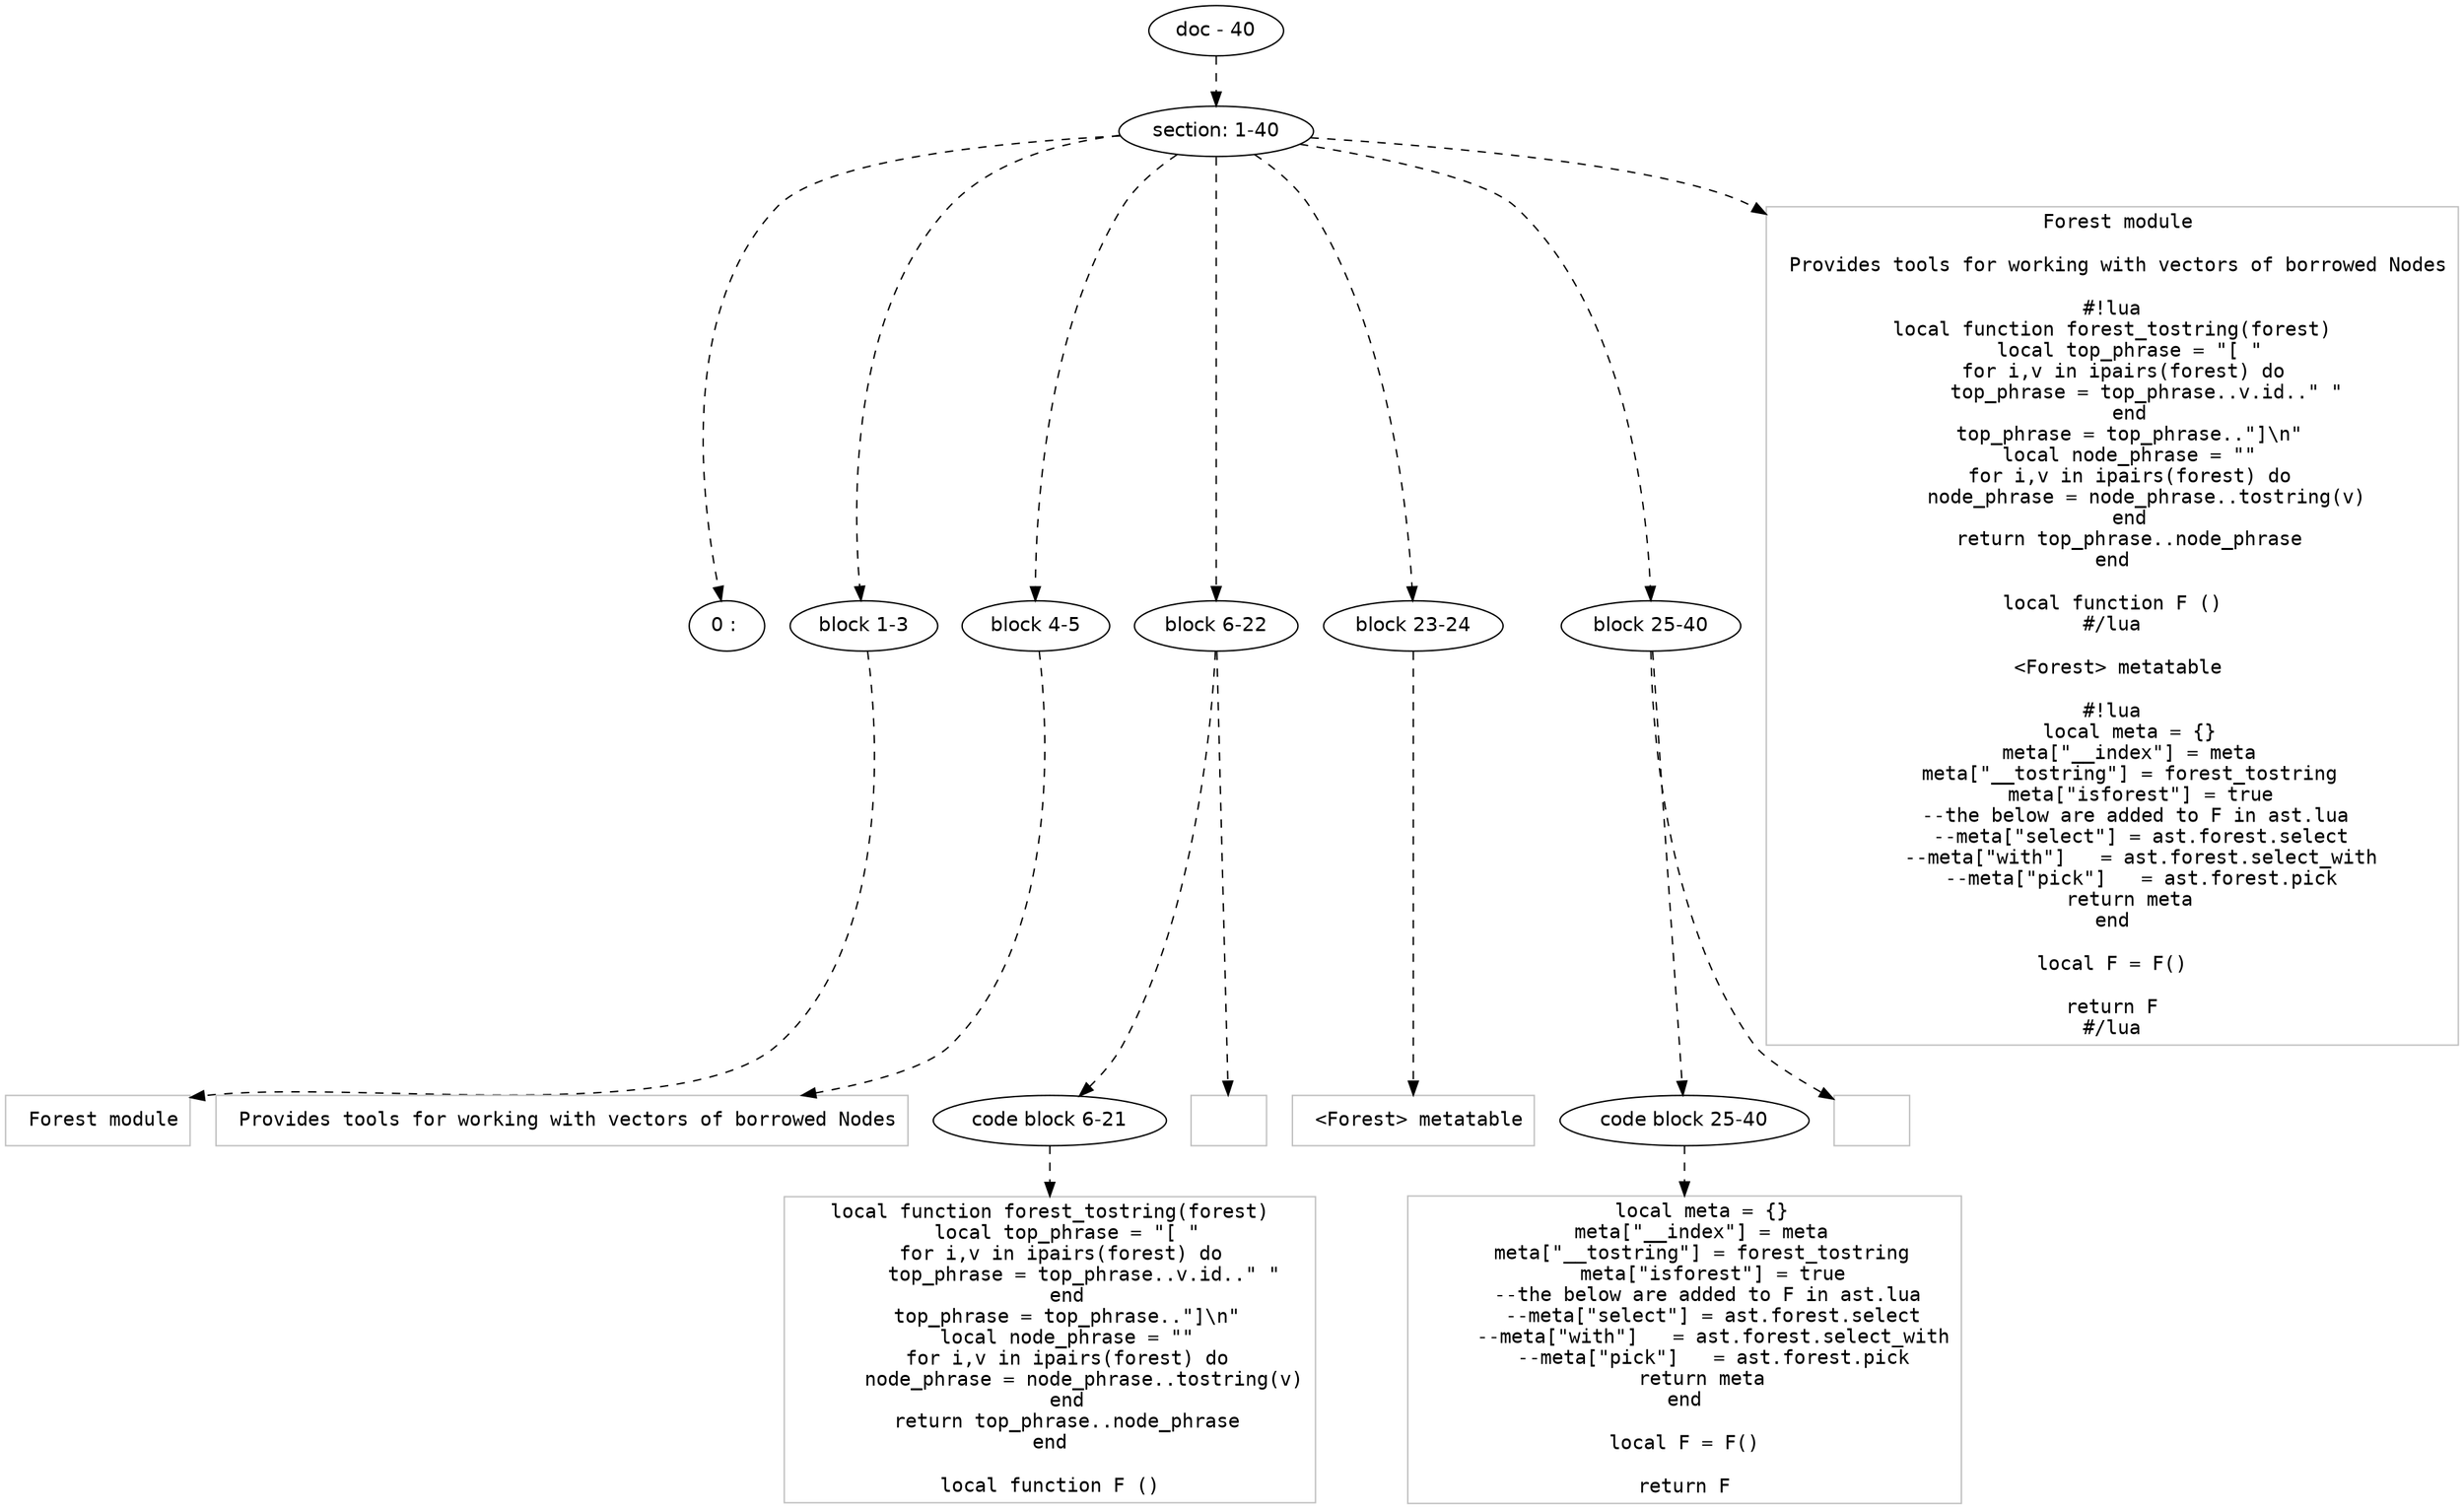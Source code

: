 digraph hierarchy {

node [fontname=Helvetica]
edge [style=dashed]

doc_0 [label="doc - 40"]


doc_0 -> { section_1}
{rank=same; section_1}

section_1 [label="section: 1-40"]


section_1 -> { header_2 block_3 block_4 block_5 block_6 block_7}
{rank=same; header_2 block_3 block_4 block_5 block_6 block_7}

header_2 [label="0 : "]

block_3 [label="block 1-3"]

block_4 [label="block 4-5"]

block_5 [label="block 6-22"]

block_6 [label="block 23-24"]

block_7 [label="block 25-40"]


block_3 -> leaf_8
leaf_8  [color=Gray,shape=rectangle,fontname=Inconsolata,label=" Forest module
"]
block_4 -> leaf_9
leaf_9  [color=Gray,shape=rectangle,fontname=Inconsolata,label=" Provides tools for working with vectors of borrowed Nodes
"]
block_5 -> { codeblock_10}
{rank=same; codeblock_10}

codeblock_10 [label="code block 6-21"]


codeblock_10 -> leaf_11
leaf_11  [color=Gray,shape=rectangle,fontname=Inconsolata,label="local function forest_tostring(forest)
   local top_phrase = \"[ \"
   for i,v in ipairs(forest) do 
      top_phrase = top_phrase..v.id..\" \"
   end
   top_phrase = top_phrase..\"]\\n\"
   local node_phrase = \"\"
   for i,v in ipairs(forest) do
      node_phrase = node_phrase..tostring(v)
   end
   return top_phrase..node_phrase
end

local function F ()"]
block_5 -> leaf_12
leaf_12  [color=Gray,shape=rectangle,fontname=Inconsolata,label=""]
block_6 -> leaf_13
leaf_13  [color=Gray,shape=rectangle,fontname=Inconsolata,label=" <Forest> metatable
"]
block_7 -> { codeblock_14}
{rank=same; codeblock_14}

codeblock_14 [label="code block 25-40"]


codeblock_14 -> leaf_15
leaf_15  [color=Gray,shape=rectangle,fontname=Inconsolata,label="   local meta = {}
   meta[\"__index\"] = meta
   meta[\"__tostring\"] = forest_tostring
     meta[\"isforest\"] = true
     --the below are added to F in ast.lua 
     --meta[\"select\"] = ast.forest.select
     --meta[\"with\"]   = ast.forest.select_with
     --meta[\"pick\"]   = ast.forest.pick
   return meta
end

local F = F()

return F"]
block_7 -> leaf_16
leaf_16  [color=Gray,shape=rectangle,fontname=Inconsolata,label=""]
section_1 -> leaf_17
leaf_17  [color=Gray,shape=rectangle,fontname=Inconsolata,label=" Forest module

 Provides tools for working with vectors of borrowed Nodes

#!lua
local function forest_tostring(forest)
   local top_phrase = \"[ \"
   for i,v in ipairs(forest) do 
      top_phrase = top_phrase..v.id..\" \"
   end
   top_phrase = top_phrase..\"]\\n\"
   local node_phrase = \"\"
   for i,v in ipairs(forest) do
      node_phrase = node_phrase..tostring(v)
   end
   return top_phrase..node_phrase
end

local function F ()
#/lua

 <Forest> metatable

#!lua
   local meta = {}
   meta[\"__index\"] = meta
   meta[\"__tostring\"] = forest_tostring
     meta[\"isforest\"] = true
     --the below are added to F in ast.lua 
     --meta[\"select\"] = ast.forest.select
     --meta[\"with\"]   = ast.forest.select_with
     --meta[\"pick\"]   = ast.forest.pick
   return meta
end

local F = F()

return F
#/lua"]

}
